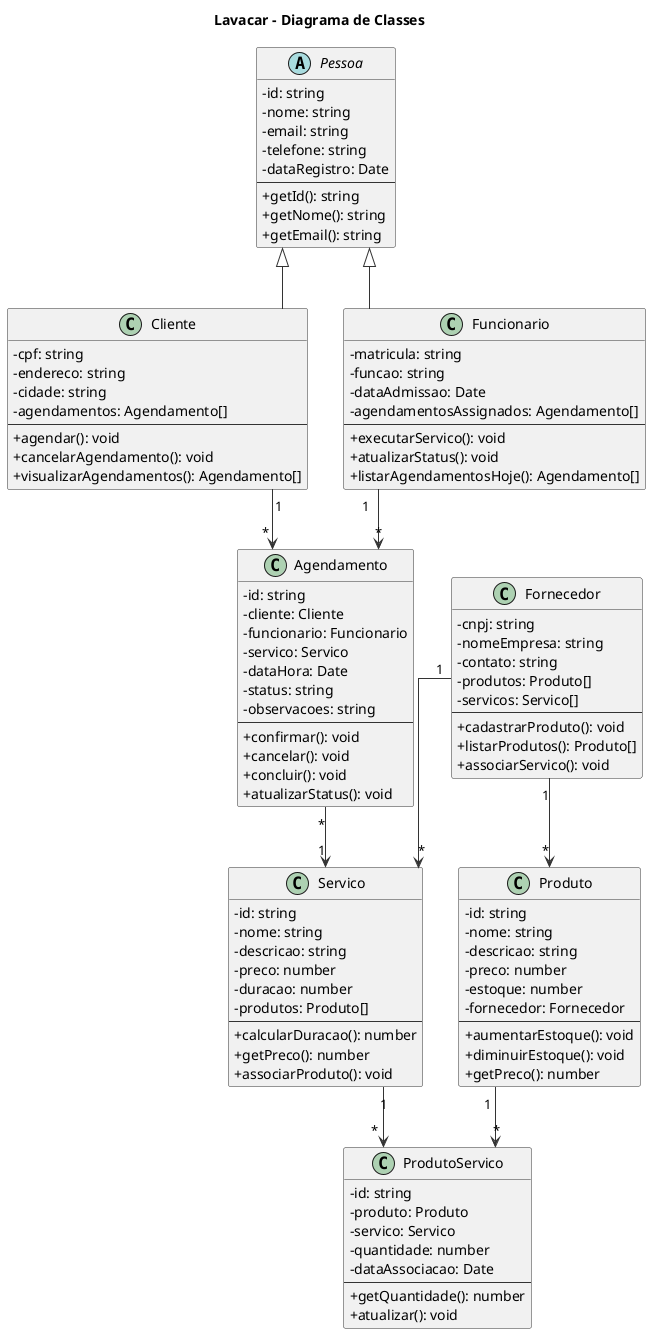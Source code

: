 @startuml LAVACAR_ClassDiagram

title Lavacar - Diagrama de Classes

skinparam linetype ortho
skinparam classBackgroundColor<<abstract>> #F0E68C
skinparam classBackgroundColor<<entity>> #E1F5FE
skinparam classBackgroundColor<<service>> #FFF3E0
skinparam classAttributeIconSize 0
skinparam classBorderColor #333
skinparam classArrowColor #333

abstract class Pessoa {
    - id: string
    - nome: string
    - email: string
    - telefone: string
    - dataRegistro: Date
    --
    + getId(): string
    + getNome(): string
    + getEmail(): string
}

class Cliente {
    - cpf: string
    - endereco: string
    - cidade: string
    - agendamentos: Agendamento[]
    --
    + agendar(): void
    + cancelarAgendamento(): void
    + visualizarAgendamentos(): Agendamento[]
}

class Funcionario {
    - matricula: string
    - funcao: string
    - dataAdmissao: Date
    - agendamentosAssignados: Agendamento[]
    --
    + executarServico(): void
    + atualizarStatus(): void
    + listarAgendamentosHoje(): Agendamento[]
}

class Fornecedor {
    - cnpj: string
    - nomeEmpresa: string
    - contato: string
    - produtos: Produto[]
    - servicos: Servico[]
    --
    + cadastrarProduto(): void
    + listarProdutos(): Produto[]
    + associarServico(): void
}

class Produto {
    - id: string
    - nome: string
    - descricao: string
    - preco: number
    - estoque: number
    - fornecedor: Fornecedor
    --
    + aumentarEstoque(): void
    + diminuirEstoque(): void
    + getPreco(): number
}

class Servico {
    - id: string
    - nome: string
    - descricao: string
    - preco: number
    - duracao: number
    - produtos: Produto[]
    --
    + calcularDuracao(): number
    + getPreco(): number
    + associarProduto(): void
}

class ProdutoServico {
    - id: string
    - produto: Produto
    - servico: Servico
    - quantidade: number
    - dataAssociacao: Date
    --
    + getQuantidade(): number
    + atualizar(): void
}

class Agendamento {
    - id: string
    - cliente: Cliente
    - funcionario: Funcionario
    - servico: Servico
    - dataHora: Date
    - status: string
    - observacoes: string
    --
    + confirmar(): void
    + cancelar(): void
    + concluir(): void
    + atualizarStatus(): void
}

Pessoa <|-- Cliente
Pessoa <|-- Funcionario

Cliente "1" --> "*" Agendamento
Funcionario "1" --> "*" Agendamento
Agendamento "*" --> "1" Servico

Servico "1" --> "*" ProdutoServico
Produto "1" --> "*" ProdutoServico

Fornecedor "1" --> "*" Produto
Fornecedor "1" --> "*" Servico

@enduml

